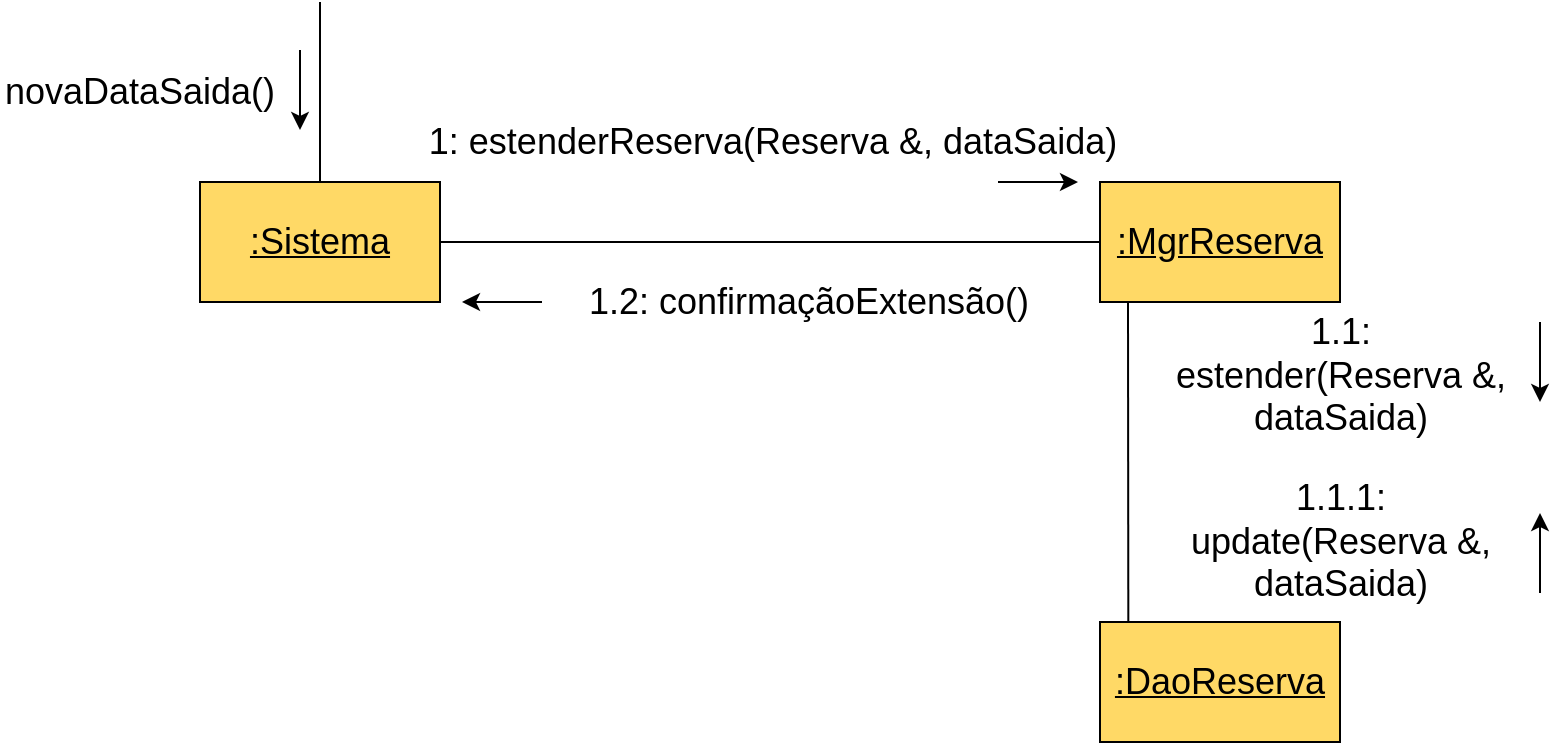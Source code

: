 <mxfile version="20.0.1" type="github">
  <diagram id="JcB4AoaDVqTouLbzVeP7" name="Page-1">
    <mxGraphModel dx="1422" dy="696" grid="1" gridSize="10" guides="1" tooltips="1" connect="1" arrows="1" fold="1" page="1" pageScale="1" pageWidth="827" pageHeight="1169" math="0" shadow="0">
      <root>
        <mxCell id="0" />
        <mxCell id="1" parent="0" />
        <mxCell id="PZwyBw9NTPZkteaLEXmc-1" value="&lt;font style=&quot;font-size: 18px;&quot;&gt;&lt;u&gt;:Sistema&lt;/u&gt;&lt;/font&gt;" style="rounded=0;whiteSpace=wrap;html=1;fillColor=#FFD966;" vertex="1" parent="1">
          <mxGeometry x="120" y="360" width="120" height="60" as="geometry" />
        </mxCell>
        <mxCell id="PZwyBw9NTPZkteaLEXmc-2" value="&lt;font style=&quot;font-size: 18px;&quot;&gt;&lt;u&gt;:MgrReserva&lt;/u&gt;&lt;/font&gt;" style="rounded=0;whiteSpace=wrap;html=1;fillColor=#FFD966;" vertex="1" parent="1">
          <mxGeometry x="570" y="360" width="120" height="60" as="geometry" />
        </mxCell>
        <mxCell id="PZwyBw9NTPZkteaLEXmc-3" value="&lt;font style=&quot;font-size: 18px;&quot;&gt;&lt;u&gt;:DaoReserva&lt;/u&gt;&lt;/font&gt;" style="rounded=0;whiteSpace=wrap;html=1;fillColor=#FFD966;" vertex="1" parent="1">
          <mxGeometry x="570" y="580" width="120" height="60" as="geometry" />
        </mxCell>
        <mxCell id="PZwyBw9NTPZkteaLEXmc-4" value="" style="endArrow=none;html=1;rounded=0;fontSize=18;exitX=0.5;exitY=0;exitDx=0;exitDy=0;" edge="1" parent="1" source="PZwyBw9NTPZkteaLEXmc-1">
          <mxGeometry width="50" height="50" relative="1" as="geometry">
            <mxPoint x="170" y="330" as="sourcePoint" />
            <mxPoint x="180" y="270" as="targetPoint" />
          </mxGeometry>
        </mxCell>
        <mxCell id="PZwyBw9NTPZkteaLEXmc-5" value="novaDataSaida()" style="text;html=1;strokeColor=none;fillColor=none;align=center;verticalAlign=middle;whiteSpace=wrap;rounded=0;fontSize=18;" vertex="1" parent="1">
          <mxGeometry x="20" y="300" width="140" height="30" as="geometry" />
        </mxCell>
        <mxCell id="PZwyBw9NTPZkteaLEXmc-6" value="" style="endArrow=none;html=1;rounded=0;fontSize=18;exitX=1;exitY=0.5;exitDx=0;exitDy=0;entryX=0;entryY=0.5;entryDx=0;entryDy=0;" edge="1" parent="1" source="PZwyBw9NTPZkteaLEXmc-1" target="PZwyBw9NTPZkteaLEXmc-2">
          <mxGeometry width="50" height="50" relative="1" as="geometry">
            <mxPoint x="380" y="420" as="sourcePoint" />
            <mxPoint x="380" y="330" as="targetPoint" />
          </mxGeometry>
        </mxCell>
        <mxCell id="PZwyBw9NTPZkteaLEXmc-7" value="" style="endArrow=none;html=1;rounded=0;fontSize=18;entryX=0.118;entryY=-0.002;entryDx=0;entryDy=0;entryPerimeter=0;" edge="1" parent="1" target="PZwyBw9NTPZkteaLEXmc-3">
          <mxGeometry width="50" height="50" relative="1" as="geometry">
            <mxPoint x="584" y="420" as="sourcePoint" />
            <mxPoint x="610" y="710" as="targetPoint" />
          </mxGeometry>
        </mxCell>
        <mxCell id="PZwyBw9NTPZkteaLEXmc-8" value="1.1: &lt;br&gt;estender(Reserva &amp;amp;, dataSaida)" style="text;html=1;strokeColor=none;fillColor=none;align=center;verticalAlign=middle;whiteSpace=wrap;rounded=0;fontSize=18;" vertex="1" parent="1">
          <mxGeometry x="590" y="430" width="201" height="53" as="geometry" />
        </mxCell>
        <mxCell id="PZwyBw9NTPZkteaLEXmc-9" value="1.2: confirmaçãoExtensão()" style="text;html=1;strokeColor=none;fillColor=none;align=center;verticalAlign=middle;whiteSpace=wrap;rounded=0;fontSize=18;" vertex="1" parent="1">
          <mxGeometry x="300" y="400" width="249" height="40" as="geometry" />
        </mxCell>
        <mxCell id="PZwyBw9NTPZkteaLEXmc-10" value="" style="endArrow=classic;html=1;rounded=0;fontSize=18;" edge="1" parent="1">
          <mxGeometry width="50" height="50" relative="1" as="geometry">
            <mxPoint x="170" y="294" as="sourcePoint" />
            <mxPoint x="170" y="334" as="targetPoint" />
          </mxGeometry>
        </mxCell>
        <mxCell id="PZwyBw9NTPZkteaLEXmc-11" value="" style="endArrow=none;html=1;rounded=0;fontSize=18;startArrow=classic;startFill=1;endFill=0;" edge="1" parent="1">
          <mxGeometry width="50" height="50" relative="1" as="geometry">
            <mxPoint x="251" y="420" as="sourcePoint" />
            <mxPoint x="291" y="420" as="targetPoint" />
          </mxGeometry>
        </mxCell>
        <mxCell id="PZwyBw9NTPZkteaLEXmc-12" value="" style="endArrow=classic;html=1;rounded=0;fontSize=18;" edge="1" parent="1">
          <mxGeometry width="50" height="50" relative="1" as="geometry">
            <mxPoint x="790" y="430" as="sourcePoint" />
            <mxPoint x="790" y="470" as="targetPoint" />
          </mxGeometry>
        </mxCell>
        <mxCell id="PZwyBw9NTPZkteaLEXmc-13" value="" style="endArrow=none;html=1;rounded=0;fontSize=18;startArrow=classic;startFill=1;endFill=0;" edge="1" parent="1">
          <mxGeometry width="50" height="50" relative="1" as="geometry">
            <mxPoint x="790" y="525.5" as="sourcePoint" />
            <mxPoint x="790" y="565.5" as="targetPoint" />
          </mxGeometry>
        </mxCell>
        <mxCell id="PZwyBw9NTPZkteaLEXmc-14" value="1: estenderReserva(Reserva &amp;amp;, dataSaida)" style="text;html=1;strokeColor=none;fillColor=none;align=center;verticalAlign=middle;whiteSpace=wrap;rounded=0;fontSize=18;" vertex="1" parent="1">
          <mxGeometry x="230" y="320" width="352.5" height="40" as="geometry" />
        </mxCell>
        <mxCell id="PZwyBw9NTPZkteaLEXmc-15" value="" style="endArrow=classic;html=1;rounded=0;fontSize=18;" edge="1" parent="1">
          <mxGeometry width="50" height="50" relative="1" as="geometry">
            <mxPoint x="519" y="360" as="sourcePoint" />
            <mxPoint x="559" y="360" as="targetPoint" />
          </mxGeometry>
        </mxCell>
        <mxCell id="PZwyBw9NTPZkteaLEXmc-16" value="1.1.1: &lt;br&gt;update(Reserva &amp;amp;, dataSaida)" style="text;html=1;strokeColor=none;fillColor=none;align=center;verticalAlign=middle;whiteSpace=wrap;rounded=0;fontSize=18;" vertex="1" parent="1">
          <mxGeometry x="586" y="510" width="209" height="60" as="geometry" />
        </mxCell>
      </root>
    </mxGraphModel>
  </diagram>
</mxfile>
